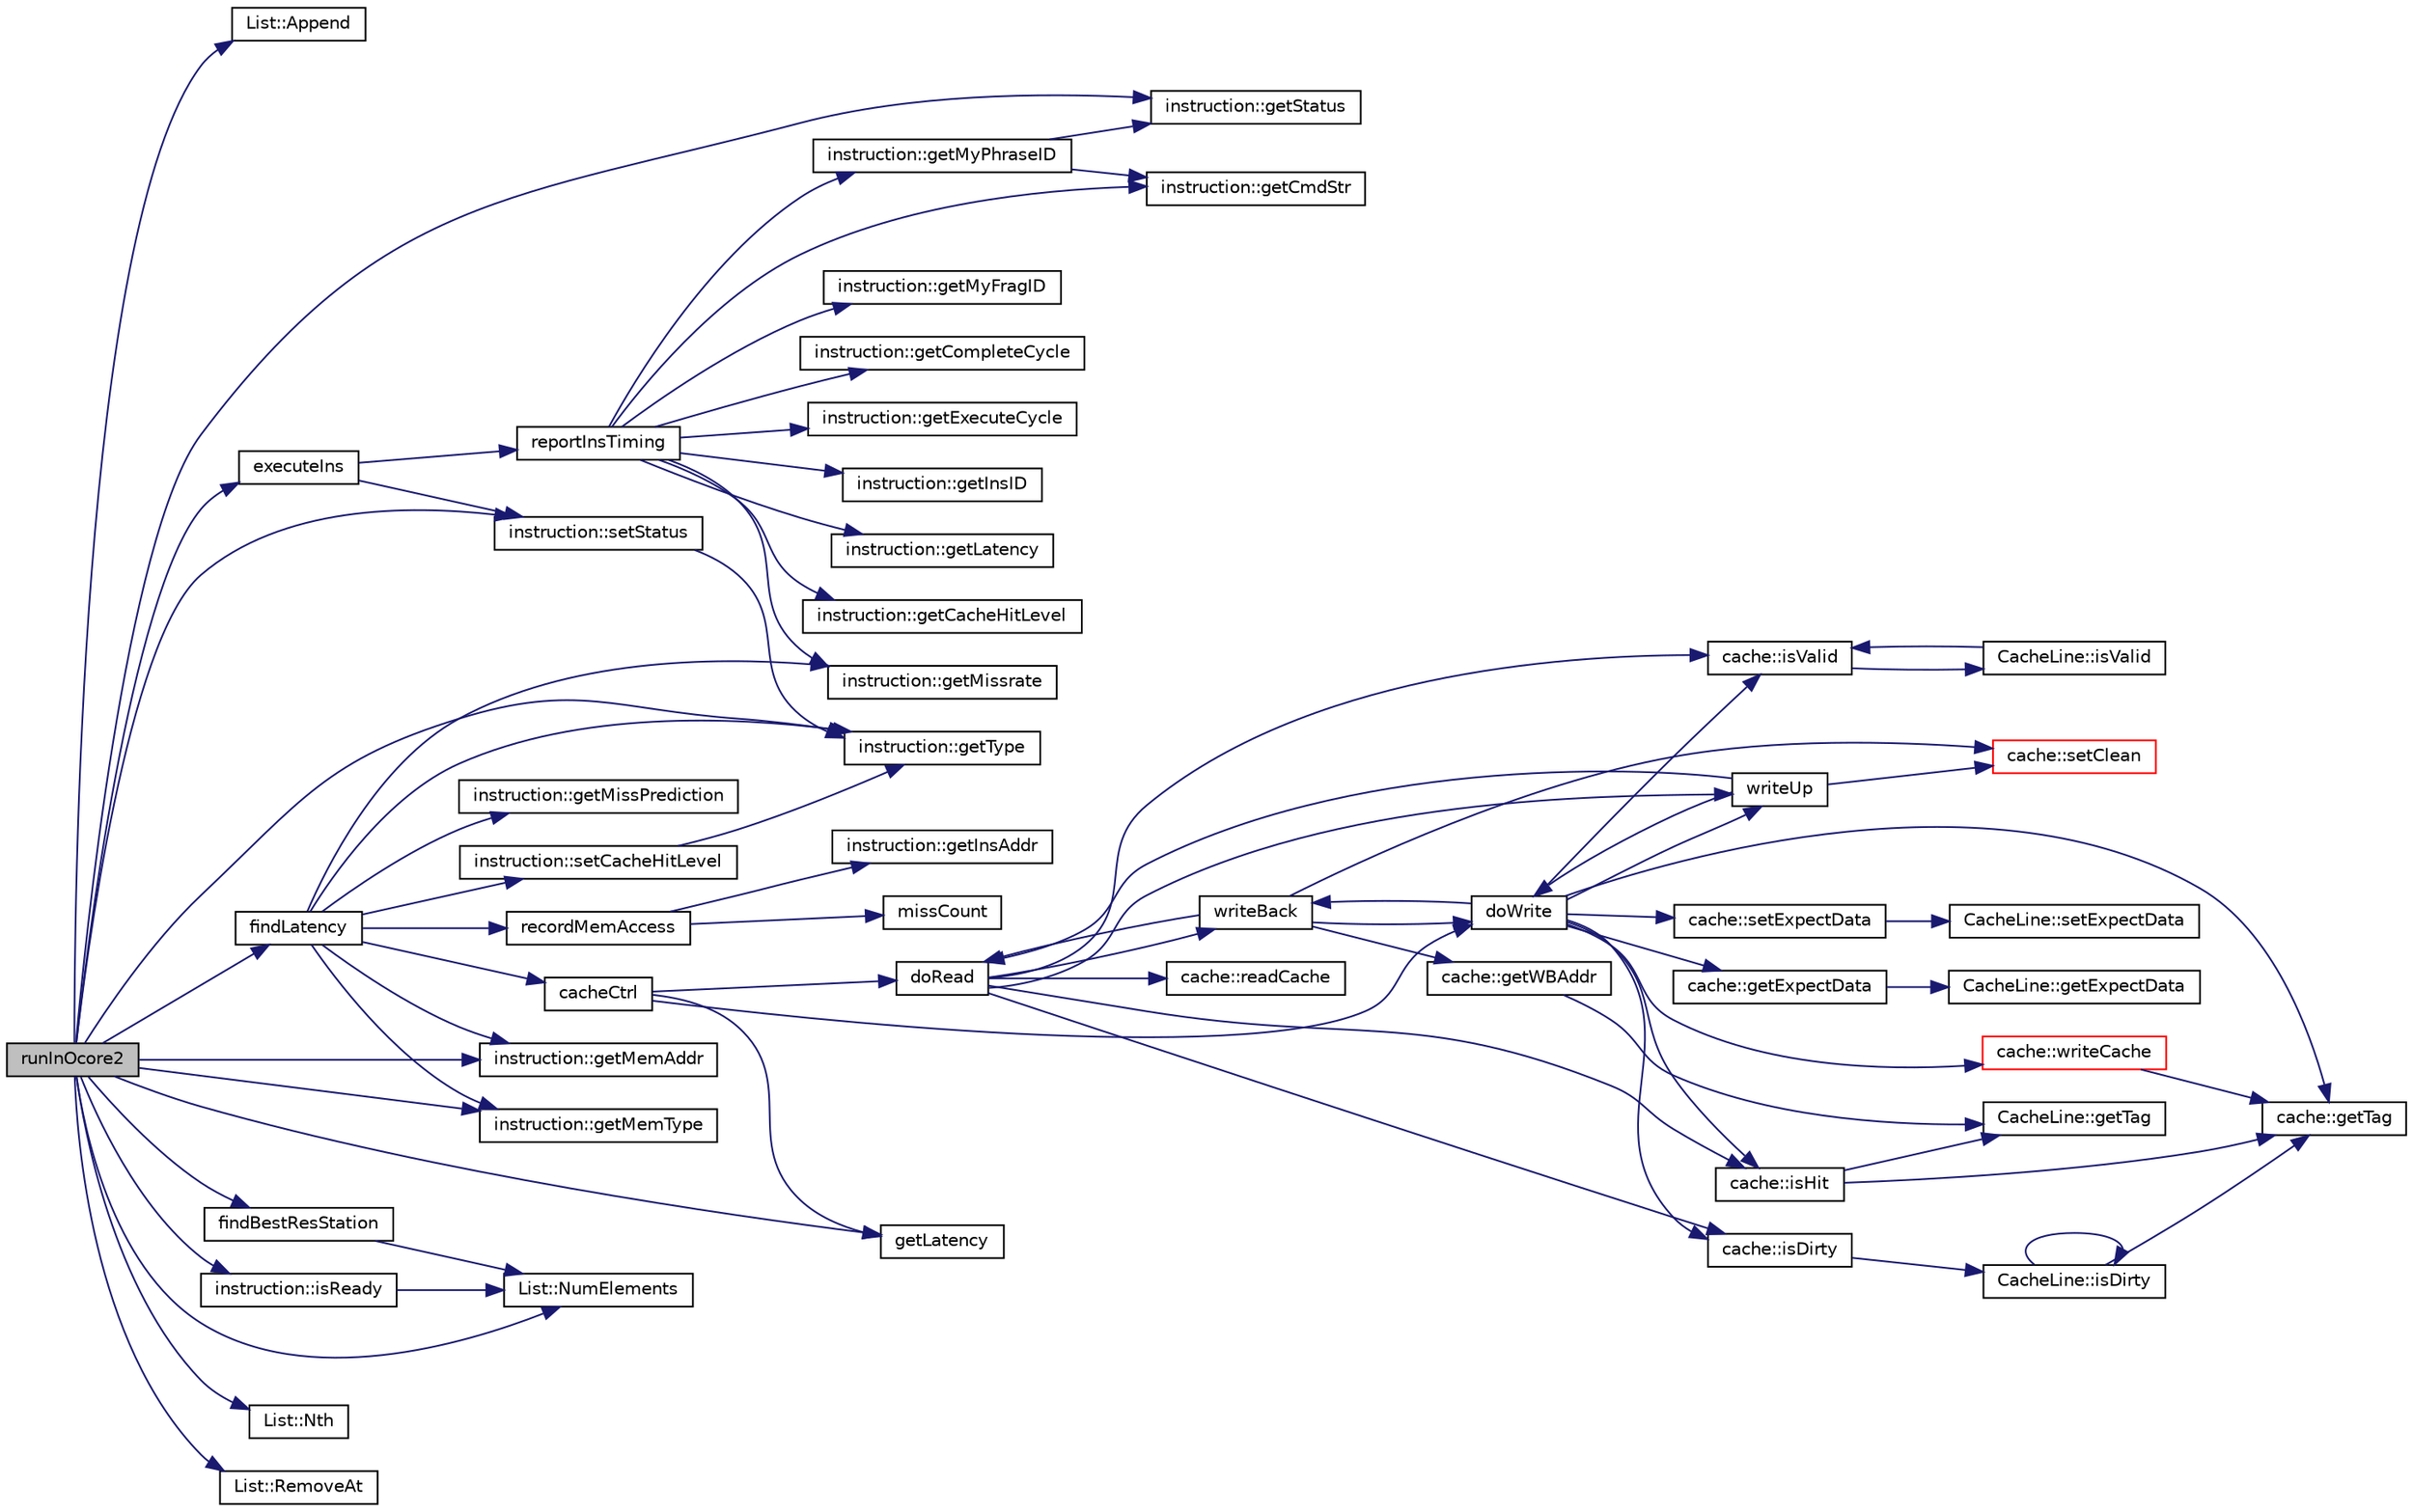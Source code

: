 digraph G
{
  edge [fontname="Helvetica",fontsize="10",labelfontname="Helvetica",labelfontsize="10"];
  node [fontname="Helvetica",fontsize="10",shape=record];
  rankdir=LR;
  Node1 [label="runInOcore2",height=0.2,width=0.4,color="black", fillcolor="grey75", style="filled" fontcolor="black"];
  Node1 -> Node2 [color="midnightblue",fontsize="10",style="solid",fontname="Helvetica"];
  Node2 [label="List::Append",height=0.2,width=0.4,color="black", fillcolor="white", style="filled",URL="$classList.html#a473190098e38206d0125b0737245e613"];
  Node1 -> Node3 [color="midnightblue",fontsize="10",style="solid",fontname="Helvetica"];
  Node3 [label="executeIns",height=0.2,width=0.4,color="black", fillcolor="white", style="filled",URL="$bkEnd_8cpp.html#a71f0f1c12b63efb040d2ab4a920e02d5"];
  Node3 -> Node4 [color="midnightblue",fontsize="10",style="solid",fontname="Helvetica"];
  Node4 [label="reportInsTiming",height=0.2,width=0.4,color="black", fillcolor="white", style="filled",URL="$bkEnd_8cpp.html#a28571fa314c00095dc96822adb0dd144"];
  Node4 -> Node5 [color="midnightblue",fontsize="10",style="solid",fontname="Helvetica"];
  Node5 [label="instruction::getCacheHitLevel",height=0.2,width=0.4,color="black", fillcolor="white", style="filled",URL="$classinstruction.html#a722d3e54a39d82832a6f9769602ff967"];
  Node4 -> Node6 [color="midnightblue",fontsize="10",style="solid",fontname="Helvetica"];
  Node6 [label="instruction::getCmdStr",height=0.2,width=0.4,color="black", fillcolor="white", style="filled",URL="$classinstruction.html#a95d2dc965b2b6bb037d31af748b98d30"];
  Node4 -> Node7 [color="midnightblue",fontsize="10",style="solid",fontname="Helvetica"];
  Node7 [label="instruction::getCompleteCycle",height=0.2,width=0.4,color="black", fillcolor="white", style="filled",URL="$classinstruction.html#a509352a63d4ffd931dd5a0a48f4451ba"];
  Node4 -> Node8 [color="midnightblue",fontsize="10",style="solid",fontname="Helvetica"];
  Node8 [label="instruction::getExecuteCycle",height=0.2,width=0.4,color="black", fillcolor="white", style="filled",URL="$classinstruction.html#a85915959a0db53205b721c2593941785"];
  Node4 -> Node9 [color="midnightblue",fontsize="10",style="solid",fontname="Helvetica"];
  Node9 [label="instruction::getInsID",height=0.2,width=0.4,color="black", fillcolor="white", style="filled",URL="$classinstruction.html#a0856c8a7411c298a51cd8d8d5e2f8b12"];
  Node4 -> Node10 [color="midnightblue",fontsize="10",style="solid",fontname="Helvetica"];
  Node10 [label="instruction::getLatency",height=0.2,width=0.4,color="black", fillcolor="white", style="filled",URL="$classinstruction.html#a842fd50e52a3e3d31fcf8b7a180a32bd"];
  Node4 -> Node11 [color="midnightblue",fontsize="10",style="solid",fontname="Helvetica"];
  Node11 [label="instruction::getMissrate",height=0.2,width=0.4,color="black", fillcolor="white", style="filled",URL="$classinstruction.html#a7f04521e22bec22c519fdc44d7c8b83a"];
  Node4 -> Node12 [color="midnightblue",fontsize="10",style="solid",fontname="Helvetica"];
  Node12 [label="instruction::getMyFragID",height=0.2,width=0.4,color="black", fillcolor="white", style="filled",URL="$classinstruction.html#aab5d4a97c106ad3a04bca6dc2ff8e11c"];
  Node4 -> Node13 [color="midnightblue",fontsize="10",style="solid",fontname="Helvetica"];
  Node13 [label="instruction::getMyPhraseID",height=0.2,width=0.4,color="black", fillcolor="white", style="filled",URL="$classinstruction.html#a5047f83c94ed37bcae844d295ba0e6e4"];
  Node13 -> Node6 [color="midnightblue",fontsize="10",style="solid",fontname="Helvetica"];
  Node13 -> Node14 [color="midnightblue",fontsize="10",style="solid",fontname="Helvetica"];
  Node14 [label="instruction::getStatus",height=0.2,width=0.4,color="black", fillcolor="white", style="filled",URL="$classinstruction.html#ae93f7b1b0385897bb15fc795ee654c37"];
  Node3 -> Node15 [color="midnightblue",fontsize="10",style="solid",fontname="Helvetica"];
  Node15 [label="instruction::setStatus",height=0.2,width=0.4,color="black", fillcolor="white", style="filled",URL="$classinstruction.html#ab4b1bbe98c775d3a1fab0ed281a4ad4f"];
  Node15 -> Node16 [color="midnightblue",fontsize="10",style="solid",fontname="Helvetica"];
  Node16 [label="instruction::getType",height=0.2,width=0.4,color="black", fillcolor="white", style="filled",URL="$classinstruction.html#a47623362d505a662b974624f81288389"];
  Node1 -> Node17 [color="midnightblue",fontsize="10",style="solid",fontname="Helvetica"];
  Node17 [label="findBestResStation",height=0.2,width=0.4,color="black", fillcolor="white", style="filled",URL="$bkEnd_8cpp.html#abcce050b02a52df68094f9fd386dc8e9"];
  Node17 -> Node18 [color="midnightblue",fontsize="10",style="solid",fontname="Helvetica"];
  Node18 [label="List::NumElements",height=0.2,width=0.4,color="black", fillcolor="white", style="filled",URL="$classList.html#ac2e9d50f703b01bf643fa6ce50837c26"];
  Node1 -> Node19 [color="midnightblue",fontsize="10",style="solid",fontname="Helvetica"];
  Node19 [label="findLatency",height=0.2,width=0.4,color="black", fillcolor="white", style="filled",URL="$bkEnd_8cpp.html#a425e040d7cdd063c48e543f19d61d29e"];
  Node19 -> Node20 [color="midnightblue",fontsize="10",style="solid",fontname="Helvetica"];
  Node20 [label="cacheCtrl",height=0.2,width=0.4,color="black", fillcolor="white", style="filled",URL="$cacheCtrl_8cpp.html#a647b95d4a9cb0f09d95d2adfaf25e1d7"];
  Node20 -> Node21 [color="midnightblue",fontsize="10",style="solid",fontname="Helvetica"];
  Node21 [label="doRead",height=0.2,width=0.4,color="black", fillcolor="white", style="filled",URL="$cacheCtrl_8cpp.html#aca22aa31c1e2231d94dea96de677955a"];
  Node21 -> Node22 [color="midnightblue",fontsize="10",style="solid",fontname="Helvetica"];
  Node22 [label="cache::isDirty",height=0.2,width=0.4,color="black", fillcolor="white", style="filled",URL="$classcache.html#ab1edc7f06068472ac043cbd293ae83ea"];
  Node22 -> Node23 [color="midnightblue",fontsize="10",style="solid",fontname="Helvetica"];
  Node23 [label="CacheLine::isDirty",height=0.2,width=0.4,color="black", fillcolor="white", style="filled",URL="$classCacheLine.html#afed987cce2570b44fd809fde13730cd8"];
  Node23 -> Node24 [color="midnightblue",fontsize="10",style="solid",fontname="Helvetica"];
  Node24 [label="cache::getTag",height=0.2,width=0.4,color="black", fillcolor="white", style="filled",URL="$classcache.html#a92b70abaf05ef86b5ee4e70b087f30a2"];
  Node23 -> Node23 [color="midnightblue",fontsize="10",style="solid",fontname="Helvetica"];
  Node21 -> Node25 [color="midnightblue",fontsize="10",style="solid",fontname="Helvetica"];
  Node25 [label="cache::isHit",height=0.2,width=0.4,color="black", fillcolor="white", style="filled",URL="$classcache.html#af39bc5f11fbca905873c840a8dcfb9b9"];
  Node25 -> Node26 [color="midnightblue",fontsize="10",style="solid",fontname="Helvetica"];
  Node26 [label="CacheLine::getTag",height=0.2,width=0.4,color="black", fillcolor="white", style="filled",URL="$classCacheLine.html#a5411336f888d3095ba6d54cf2359baec"];
  Node25 -> Node24 [color="midnightblue",fontsize="10",style="solid",fontname="Helvetica"];
  Node21 -> Node27 [color="midnightblue",fontsize="10",style="solid",fontname="Helvetica"];
  Node27 [label="cache::isValid",height=0.2,width=0.4,color="black", fillcolor="white", style="filled",URL="$classcache.html#a2c8e87daacbe31a4780e06db9d571742"];
  Node27 -> Node28 [color="midnightblue",fontsize="10",style="solid",fontname="Helvetica"];
  Node28 [label="CacheLine::isValid",height=0.2,width=0.4,color="black", fillcolor="white", style="filled",URL="$classCacheLine.html#a1a40d37c4061fb781a4d10961bed69f1"];
  Node28 -> Node27 [color="midnightblue",fontsize="10",style="solid",fontname="Helvetica"];
  Node21 -> Node29 [color="midnightblue",fontsize="10",style="solid",fontname="Helvetica"];
  Node29 [label="cache::readCache",height=0.2,width=0.4,color="black", fillcolor="white", style="filled",URL="$classcache.html#a8543792b7d9060b3701cb1b67d417b44"];
  Node21 -> Node30 [color="midnightblue",fontsize="10",style="solid",fontname="Helvetica"];
  Node30 [label="writeBack",height=0.2,width=0.4,color="black", fillcolor="white", style="filled",URL="$cacheCtrl_8cpp.html#a3c95fb18f45bc2704ececadb8e7a3200"];
  Node30 -> Node21 [color="midnightblue",fontsize="10",style="solid",fontname="Helvetica"];
  Node30 -> Node31 [color="midnightblue",fontsize="10",style="solid",fontname="Helvetica"];
  Node31 [label="doWrite",height=0.2,width=0.4,color="black", fillcolor="white", style="filled",URL="$cacheCtrl_8cpp.html#a940d1bcbe86e71d64bd1eede69d55324"];
  Node31 -> Node32 [color="midnightblue",fontsize="10",style="solid",fontname="Helvetica"];
  Node32 [label="cache::getExpectData",height=0.2,width=0.4,color="black", fillcolor="white", style="filled",URL="$classcache.html#a04b8a50e7f520e77898970f769481062"];
  Node32 -> Node33 [color="midnightblue",fontsize="10",style="solid",fontname="Helvetica"];
  Node33 [label="CacheLine::getExpectData",height=0.2,width=0.4,color="black", fillcolor="white", style="filled",URL="$classCacheLine.html#a3fe73f9f8e02abf4acc935a3d7849efa"];
  Node31 -> Node24 [color="midnightblue",fontsize="10",style="solid",fontname="Helvetica"];
  Node31 -> Node22 [color="midnightblue",fontsize="10",style="solid",fontname="Helvetica"];
  Node31 -> Node25 [color="midnightblue",fontsize="10",style="solid",fontname="Helvetica"];
  Node31 -> Node27 [color="midnightblue",fontsize="10",style="solid",fontname="Helvetica"];
  Node31 -> Node34 [color="midnightblue",fontsize="10",style="solid",fontname="Helvetica"];
  Node34 [label="cache::setExpectData",height=0.2,width=0.4,color="black", fillcolor="white", style="filled",URL="$classcache.html#aa78f9197a0412b6e53bf6463869e16e0"];
  Node34 -> Node35 [color="midnightblue",fontsize="10",style="solid",fontname="Helvetica"];
  Node35 [label="CacheLine::setExpectData",height=0.2,width=0.4,color="black", fillcolor="white", style="filled",URL="$classCacheLine.html#a7ad6add47edafaaf8f8b12a7f54e0b6d"];
  Node31 -> Node30 [color="midnightblue",fontsize="10",style="solid",fontname="Helvetica"];
  Node31 -> Node36 [color="midnightblue",fontsize="10",style="solid",fontname="Helvetica"];
  Node36 [label="cache::writeCache",height=0.2,width=0.4,color="red", fillcolor="white", style="filled",URL="$classcache.html#ab3b31a1d08bf67d960705e8b7e631546"];
  Node36 -> Node24 [color="midnightblue",fontsize="10",style="solid",fontname="Helvetica"];
  Node31 -> Node37 [color="midnightblue",fontsize="10",style="solid",fontname="Helvetica"];
  Node37 [label="writeUp",height=0.2,width=0.4,color="black", fillcolor="white", style="filled",URL="$cacheCtrl_8cpp.html#a2b7fac6feef0a70c72a45d493088b270"];
  Node37 -> Node21 [color="midnightblue",fontsize="10",style="solid",fontname="Helvetica"];
  Node37 -> Node31 [color="midnightblue",fontsize="10",style="solid",fontname="Helvetica"];
  Node37 -> Node38 [color="midnightblue",fontsize="10",style="solid",fontname="Helvetica"];
  Node38 [label="cache::setClean",height=0.2,width=0.4,color="red", fillcolor="white", style="filled",URL="$classcache.html#a88790ea3a4e3583eaae71a365e9568e7"];
  Node30 -> Node39 [color="midnightblue",fontsize="10",style="solid",fontname="Helvetica"];
  Node39 [label="cache::getWBAddr",height=0.2,width=0.4,color="black", fillcolor="white", style="filled",URL="$classcache.html#a5b239f74c2467fdf30f0cf2fceebf820"];
  Node39 -> Node26 [color="midnightblue",fontsize="10",style="solid",fontname="Helvetica"];
  Node30 -> Node38 [color="midnightblue",fontsize="10",style="solid",fontname="Helvetica"];
  Node21 -> Node37 [color="midnightblue",fontsize="10",style="solid",fontname="Helvetica"];
  Node20 -> Node31 [color="midnightblue",fontsize="10",style="solid",fontname="Helvetica"];
  Node20 -> Node40 [color="midnightblue",fontsize="10",style="solid",fontname="Helvetica"];
  Node40 [label="getLatency",height=0.2,width=0.4,color="black", fillcolor="white", style="filled",URL="$cacheCtrl_8h.html#a7c2452ed16a72831698606002127800d"];
  Node19 -> Node41 [color="midnightblue",fontsize="10",style="solid",fontname="Helvetica"];
  Node41 [label="instruction::getMemAddr",height=0.2,width=0.4,color="black", fillcolor="white", style="filled",URL="$classinstruction.html#a507811b2f10f679c90ac79ff64929272"];
  Node19 -> Node42 [color="midnightblue",fontsize="10",style="solid",fontname="Helvetica"];
  Node42 [label="instruction::getMemType",height=0.2,width=0.4,color="black", fillcolor="white", style="filled",URL="$classinstruction.html#a8051847b8731d697107d682564a7385f"];
  Node19 -> Node43 [color="midnightblue",fontsize="10",style="solid",fontname="Helvetica"];
  Node43 [label="instruction::getMissPrediction",height=0.2,width=0.4,color="black", fillcolor="white", style="filled",URL="$classinstruction.html#a8968b6df9999fd346e9ad67dbb3c24a6"];
  Node19 -> Node11 [color="midnightblue",fontsize="10",style="solid",fontname="Helvetica"];
  Node19 -> Node16 [color="midnightblue",fontsize="10",style="solid",fontname="Helvetica"];
  Node19 -> Node44 [color="midnightblue",fontsize="10",style="solid",fontname="Helvetica"];
  Node44 [label="recordMemAccess",height=0.2,width=0.4,color="black", fillcolor="white", style="filled",URL="$bkEnd_8cpp.html#a9bec7fac736a429a859566bf1701fd5f"];
  Node44 -> Node45 [color="midnightblue",fontsize="10",style="solid",fontname="Helvetica"];
  Node45 [label="instruction::getInsAddr",height=0.2,width=0.4,color="black", fillcolor="white", style="filled",URL="$classinstruction.html#ac1fabe854c85726785052c7a5ebf6d39"];
  Node44 -> Node46 [color="midnightblue",fontsize="10",style="solid",fontname="Helvetica"];
  Node46 [label="missCount",height=0.2,width=0.4,color="black", fillcolor="white", style="filled",URL="$latency_8cpp.html#a1be97bc9cf68b3b46b080a590d83622a"];
  Node19 -> Node47 [color="midnightblue",fontsize="10",style="solid",fontname="Helvetica"];
  Node47 [label="instruction::setCacheHitLevel",height=0.2,width=0.4,color="black", fillcolor="white", style="filled",URL="$classinstruction.html#a060fa401d6b45027f08d827ef2ceb114"];
  Node47 -> Node16 [color="midnightblue",fontsize="10",style="solid",fontname="Helvetica"];
  Node1 -> Node40 [color="midnightblue",fontsize="10",style="solid",fontname="Helvetica"];
  Node1 -> Node41 [color="midnightblue",fontsize="10",style="solid",fontname="Helvetica"];
  Node1 -> Node42 [color="midnightblue",fontsize="10",style="solid",fontname="Helvetica"];
  Node1 -> Node14 [color="midnightblue",fontsize="10",style="solid",fontname="Helvetica"];
  Node1 -> Node16 [color="midnightblue",fontsize="10",style="solid",fontname="Helvetica"];
  Node1 -> Node48 [color="midnightblue",fontsize="10",style="solid",fontname="Helvetica"];
  Node48 [label="instruction::isReady",height=0.2,width=0.4,color="black", fillcolor="white", style="filled",URL="$classinstruction.html#a3d3c5926b3f74fa012e77011f6d65a57"];
  Node48 -> Node18 [color="midnightblue",fontsize="10",style="solid",fontname="Helvetica"];
  Node1 -> Node49 [color="midnightblue",fontsize="10",style="solid",fontname="Helvetica"];
  Node49 [label="List::Nth",height=0.2,width=0.4,color="black", fillcolor="white", style="filled",URL="$classList.html#a5eb964816de33c85e1d46658ddf8c6c4"];
  Node1 -> Node18 [color="midnightblue",fontsize="10",style="solid",fontname="Helvetica"];
  Node1 -> Node50 [color="midnightblue",fontsize="10",style="solid",fontname="Helvetica"];
  Node50 [label="List::RemoveAt",height=0.2,width=0.4,color="black", fillcolor="white", style="filled",URL="$classList.html#af17f72d263f90d53ea8501b5b1853470"];
  Node1 -> Node15 [color="midnightblue",fontsize="10",style="solid",fontname="Helvetica"];
}
